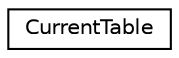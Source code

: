 digraph "类继承关系图"
{
  edge [fontname="Helvetica",fontsize="10",labelfontname="Helvetica",labelfontsize="10"];
  node [fontname="Helvetica",fontsize="10",shape=record];
  rankdir="LR";
  Node0 [label="CurrentTable",height=0.2,width=0.4,color="black", fillcolor="white", style="filled",URL="$struct_current_table.html"];
}
